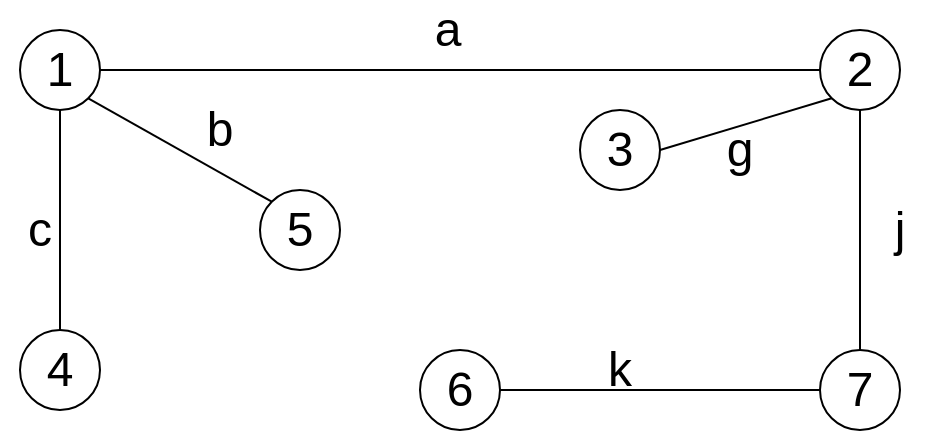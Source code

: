 <mxfile version="13.7.7" type="device"><diagram id="dQ6Jey6dcP3aWQKm2Lxl" name="Page-1"><mxGraphModel dx="609" dy="479" grid="1" gridSize="10" guides="1" tooltips="1" connect="1" arrows="1" fold="1" page="1" pageScale="1" pageWidth="827" pageHeight="1169" math="0" shadow="0"><root><mxCell id="0"/><mxCell id="1" parent="0"/><mxCell id="O9Jjz5hGHQgCFwrOA9Tk-1" value="&lt;font style=&quot;font-size: 24px&quot;&gt;1&lt;/font&gt;" style="ellipse;whiteSpace=wrap;html=1;aspect=fixed;" vertex="1" parent="1"><mxGeometry x="200" y="120" width="40" height="40" as="geometry"/></mxCell><mxCell id="O9Jjz5hGHQgCFwrOA9Tk-8" value="&lt;font style=&quot;font-size: 24px&quot;&gt;4&lt;/font&gt;" style="ellipse;whiteSpace=wrap;html=1;aspect=fixed;" vertex="1" parent="1"><mxGeometry x="200" y="270" width="40" height="40" as="geometry"/></mxCell><mxCell id="O9Jjz5hGHQgCFwrOA9Tk-9" value="&lt;font style=&quot;font-size: 24px&quot;&gt;5&lt;/font&gt;" style="ellipse;whiteSpace=wrap;html=1;aspect=fixed;" vertex="1" parent="1"><mxGeometry x="320" y="200" width="40" height="40" as="geometry"/></mxCell><mxCell id="O9Jjz5hGHQgCFwrOA9Tk-10" value="&lt;font style=&quot;font-size: 24px&quot;&gt;3&lt;/font&gt;" style="ellipse;whiteSpace=wrap;html=1;aspect=fixed;" vertex="1" parent="1"><mxGeometry x="480" y="160" width="40" height="40" as="geometry"/></mxCell><mxCell id="O9Jjz5hGHQgCFwrOA9Tk-11" value="&lt;div&gt;&lt;font style=&quot;font-size: 24px&quot;&gt;6&lt;/font&gt;&lt;/div&gt;" style="ellipse;whiteSpace=wrap;html=1;aspect=fixed;" vertex="1" parent="1"><mxGeometry x="400" y="280" width="40" height="40" as="geometry"/></mxCell><mxCell id="O9Jjz5hGHQgCFwrOA9Tk-12" value="&lt;font style=&quot;font-size: 24px&quot;&gt;2&lt;/font&gt;" style="ellipse;whiteSpace=wrap;html=1;aspect=fixed;" vertex="1" parent="1"><mxGeometry x="600" y="120" width="40" height="40" as="geometry"/></mxCell><mxCell id="O9Jjz5hGHQgCFwrOA9Tk-14" value="&lt;font style=&quot;font-size: 24px&quot;&gt;7&lt;/font&gt;" style="ellipse;whiteSpace=wrap;html=1;aspect=fixed;" vertex="1" parent="1"><mxGeometry x="600" y="280" width="40" height="40" as="geometry"/></mxCell><mxCell id="O9Jjz5hGHQgCFwrOA9Tk-16" value="" style="endArrow=none;html=1;entryX=0;entryY=0.5;entryDx=0;entryDy=0;exitX=1;exitY=0.5;exitDx=0;exitDy=0;" edge="1" parent="1" source="O9Jjz5hGHQgCFwrOA9Tk-1" target="O9Jjz5hGHQgCFwrOA9Tk-12"><mxGeometry width="50" height="50" relative="1" as="geometry"><mxPoint x="420" y="320" as="sourcePoint"/><mxPoint x="470" y="270" as="targetPoint"/></mxGeometry></mxCell><mxCell id="O9Jjz5hGHQgCFwrOA9Tk-17" value="" style="endArrow=none;html=1;exitX=0.5;exitY=0;exitDx=0;exitDy=0;entryX=0.5;entryY=1;entryDx=0;entryDy=0;" edge="1" parent="1" source="O9Jjz5hGHQgCFwrOA9Tk-8" target="O9Jjz5hGHQgCFwrOA9Tk-1"><mxGeometry width="50" height="50" relative="1" as="geometry"><mxPoint x="470" y="340" as="sourcePoint"/><mxPoint x="470" y="270" as="targetPoint"/></mxGeometry></mxCell><mxCell id="O9Jjz5hGHQgCFwrOA9Tk-19" value="&lt;font style=&quot;font-size: 24px&quot;&gt;c&lt;/font&gt;" style="text;html=1;strokeColor=none;fillColor=none;align=center;verticalAlign=middle;whiteSpace=wrap;rounded=0;" vertex="1" parent="1"><mxGeometry x="190" y="210" width="40" height="20" as="geometry"/></mxCell><mxCell id="O9Jjz5hGHQgCFwrOA9Tk-20" value="" style="endArrow=none;html=1;entryX=0;entryY=0.5;entryDx=0;entryDy=0;exitX=1;exitY=0.5;exitDx=0;exitDy=0;" edge="1" parent="1" source="O9Jjz5hGHQgCFwrOA9Tk-11" target="O9Jjz5hGHQgCFwrOA9Tk-14"><mxGeometry width="50" height="50" relative="1" as="geometry"><mxPoint x="420" y="320" as="sourcePoint"/><mxPoint x="470" y="270" as="targetPoint"/></mxGeometry></mxCell><mxCell id="O9Jjz5hGHQgCFwrOA9Tk-21" value="&lt;font style=&quot;font-size: 24px&quot;&gt;a&lt;/font&gt;" style="text;html=1;strokeColor=none;fillColor=none;align=center;verticalAlign=middle;whiteSpace=wrap;rounded=0;" vertex="1" parent="1"><mxGeometry x="394" y="110" width="40" height="20" as="geometry"/></mxCell><mxCell id="O9Jjz5hGHQgCFwrOA9Tk-23" value="&lt;font style=&quot;font-size: 24px&quot;&gt;k&lt;/font&gt;" style="text;html=1;strokeColor=none;fillColor=none;align=center;verticalAlign=middle;whiteSpace=wrap;rounded=0;" vertex="1" parent="1"><mxGeometry x="480" y="280" width="40" height="20" as="geometry"/></mxCell><mxCell id="O9Jjz5hGHQgCFwrOA9Tk-24" value="" style="endArrow=none;html=1;exitX=1;exitY=1;exitDx=0;exitDy=0;entryX=0;entryY=0;entryDx=0;entryDy=0;" edge="1" parent="1" source="O9Jjz5hGHQgCFwrOA9Tk-1" target="O9Jjz5hGHQgCFwrOA9Tk-9"><mxGeometry width="50" height="50" relative="1" as="geometry"><mxPoint x="420" y="320" as="sourcePoint"/><mxPoint x="470" y="270" as="targetPoint"/></mxGeometry></mxCell><mxCell id="O9Jjz5hGHQgCFwrOA9Tk-25" value="&lt;font style=&quot;font-size: 24px&quot;&gt;b&lt;/font&gt;" style="text;html=1;strokeColor=none;fillColor=none;align=center;verticalAlign=middle;whiteSpace=wrap;rounded=0;" vertex="1" parent="1"><mxGeometry x="280" y="160" width="40" height="20" as="geometry"/></mxCell><mxCell id="O9Jjz5hGHQgCFwrOA9Tk-26" value="" style="endArrow=none;html=1;entryX=0.5;entryY=1;entryDx=0;entryDy=0;exitX=0.5;exitY=0;exitDx=0;exitDy=0;" edge="1" parent="1" source="O9Jjz5hGHQgCFwrOA9Tk-14" target="O9Jjz5hGHQgCFwrOA9Tk-12"><mxGeometry width="50" height="50" relative="1" as="geometry"><mxPoint x="420" y="320" as="sourcePoint"/><mxPoint x="470" y="270" as="targetPoint"/></mxGeometry></mxCell><mxCell id="O9Jjz5hGHQgCFwrOA9Tk-27" value="&lt;font style=&quot;font-size: 24px&quot;&gt;j&lt;/font&gt;" style="text;html=1;strokeColor=none;fillColor=none;align=center;verticalAlign=middle;whiteSpace=wrap;rounded=0;" vertex="1" parent="1"><mxGeometry x="620" y="210" width="40" height="20" as="geometry"/></mxCell><mxCell id="O9Jjz5hGHQgCFwrOA9Tk-28" value="" style="endArrow=none;html=1;entryX=0;entryY=1;entryDx=0;entryDy=0;exitX=1;exitY=0.5;exitDx=0;exitDy=0;" edge="1" parent="1" source="O9Jjz5hGHQgCFwrOA9Tk-10" target="O9Jjz5hGHQgCFwrOA9Tk-12"><mxGeometry width="50" height="50" relative="1" as="geometry"><mxPoint x="420" y="320" as="sourcePoint"/><mxPoint x="470" y="270" as="targetPoint"/></mxGeometry></mxCell><mxCell id="O9Jjz5hGHQgCFwrOA9Tk-29" value="&lt;font style=&quot;font-size: 24px&quot;&gt;g&lt;/font&gt;" style="text;html=1;strokeColor=none;fillColor=none;align=center;verticalAlign=middle;whiteSpace=wrap;rounded=0;" vertex="1" parent="1"><mxGeometry x="540" y="170" width="40" height="20" as="geometry"/></mxCell></root></mxGraphModel></diagram></mxfile>
